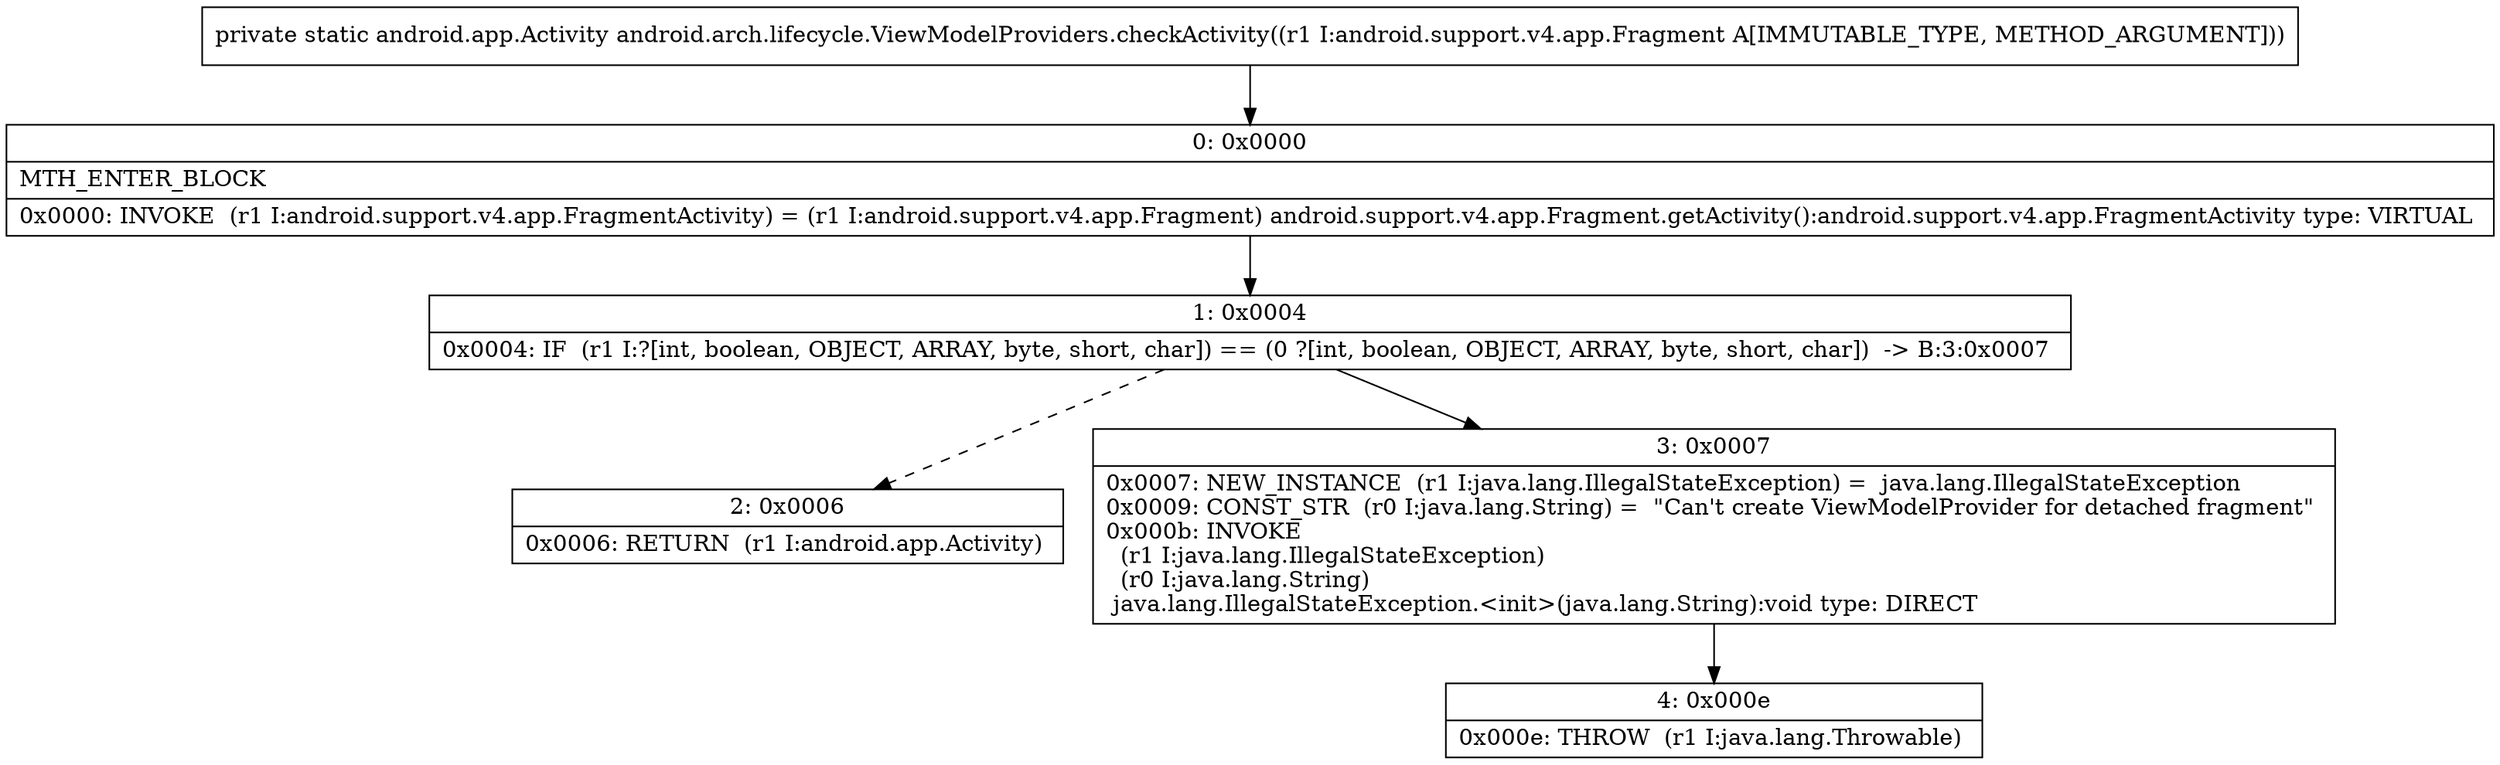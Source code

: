 digraph "CFG forandroid.arch.lifecycle.ViewModelProviders.checkActivity(Landroid\/support\/v4\/app\/Fragment;)Landroid\/app\/Activity;" {
Node_0 [shape=record,label="{0\:\ 0x0000|MTH_ENTER_BLOCK\l|0x0000: INVOKE  (r1 I:android.support.v4.app.FragmentActivity) = (r1 I:android.support.v4.app.Fragment) android.support.v4.app.Fragment.getActivity():android.support.v4.app.FragmentActivity type: VIRTUAL \l}"];
Node_1 [shape=record,label="{1\:\ 0x0004|0x0004: IF  (r1 I:?[int, boolean, OBJECT, ARRAY, byte, short, char]) == (0 ?[int, boolean, OBJECT, ARRAY, byte, short, char])  \-\> B:3:0x0007 \l}"];
Node_2 [shape=record,label="{2\:\ 0x0006|0x0006: RETURN  (r1 I:android.app.Activity) \l}"];
Node_3 [shape=record,label="{3\:\ 0x0007|0x0007: NEW_INSTANCE  (r1 I:java.lang.IllegalStateException) =  java.lang.IllegalStateException \l0x0009: CONST_STR  (r0 I:java.lang.String) =  \"Can't create ViewModelProvider for detached fragment\" \l0x000b: INVOKE  \l  (r1 I:java.lang.IllegalStateException)\l  (r0 I:java.lang.String)\l java.lang.IllegalStateException.\<init\>(java.lang.String):void type: DIRECT \l}"];
Node_4 [shape=record,label="{4\:\ 0x000e|0x000e: THROW  (r1 I:java.lang.Throwable) \l}"];
MethodNode[shape=record,label="{private static android.app.Activity android.arch.lifecycle.ViewModelProviders.checkActivity((r1 I:android.support.v4.app.Fragment A[IMMUTABLE_TYPE, METHOD_ARGUMENT])) }"];
MethodNode -> Node_0;
Node_0 -> Node_1;
Node_1 -> Node_2[style=dashed];
Node_1 -> Node_3;
Node_3 -> Node_4;
}

